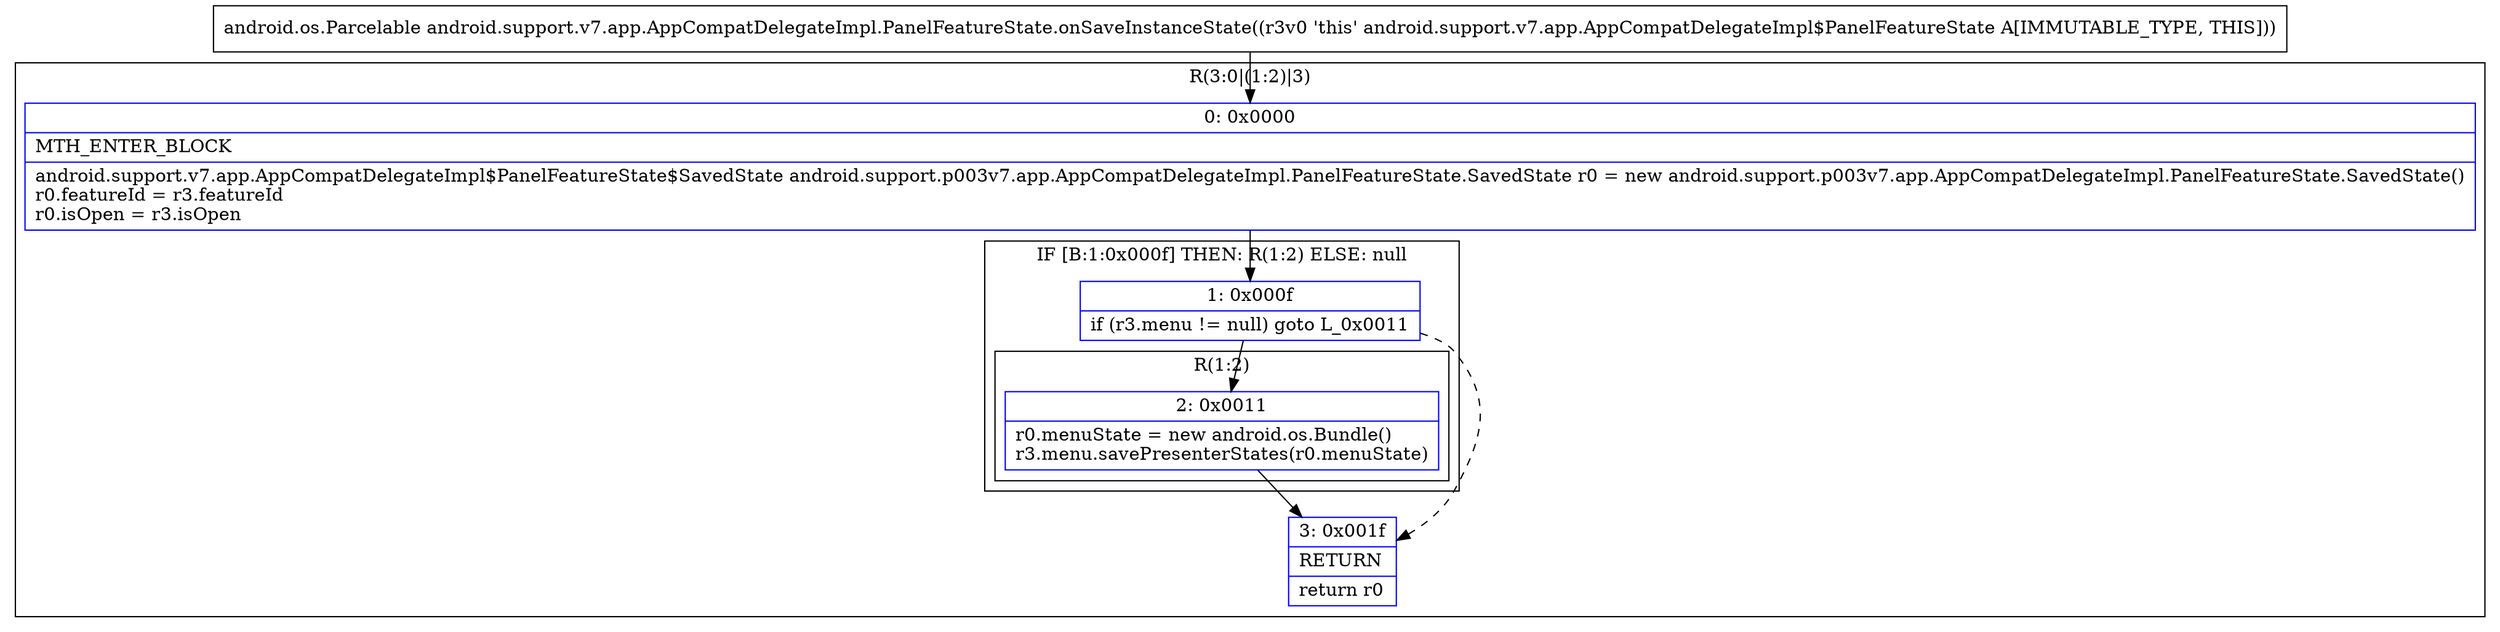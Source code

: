 digraph "CFG forandroid.support.v7.app.AppCompatDelegateImpl.PanelFeatureState.onSaveInstanceState()Landroid\/os\/Parcelable;" {
subgraph cluster_Region_1022012276 {
label = "R(3:0|(1:2)|3)";
node [shape=record,color=blue];
Node_0 [shape=record,label="{0\:\ 0x0000|MTH_ENTER_BLOCK\l|android.support.v7.app.AppCompatDelegateImpl$PanelFeatureState$SavedState android.support.p003v7.app.AppCompatDelegateImpl.PanelFeatureState.SavedState r0 = new android.support.p003v7.app.AppCompatDelegateImpl.PanelFeatureState.SavedState()\lr0.featureId = r3.featureId\lr0.isOpen = r3.isOpen\l}"];
subgraph cluster_IfRegion_553172321 {
label = "IF [B:1:0x000f] THEN: R(1:2) ELSE: null";
node [shape=record,color=blue];
Node_1 [shape=record,label="{1\:\ 0x000f|if (r3.menu != null) goto L_0x0011\l}"];
subgraph cluster_Region_731394248 {
label = "R(1:2)";
node [shape=record,color=blue];
Node_2 [shape=record,label="{2\:\ 0x0011|r0.menuState = new android.os.Bundle()\lr3.menu.savePresenterStates(r0.menuState)\l}"];
}
}
Node_3 [shape=record,label="{3\:\ 0x001f|RETURN\l|return r0\l}"];
}
MethodNode[shape=record,label="{android.os.Parcelable android.support.v7.app.AppCompatDelegateImpl.PanelFeatureState.onSaveInstanceState((r3v0 'this' android.support.v7.app.AppCompatDelegateImpl$PanelFeatureState A[IMMUTABLE_TYPE, THIS])) }"];
MethodNode -> Node_0;
Node_0 -> Node_1;
Node_1 -> Node_2;
Node_1 -> Node_3[style=dashed];
Node_2 -> Node_3;
}


